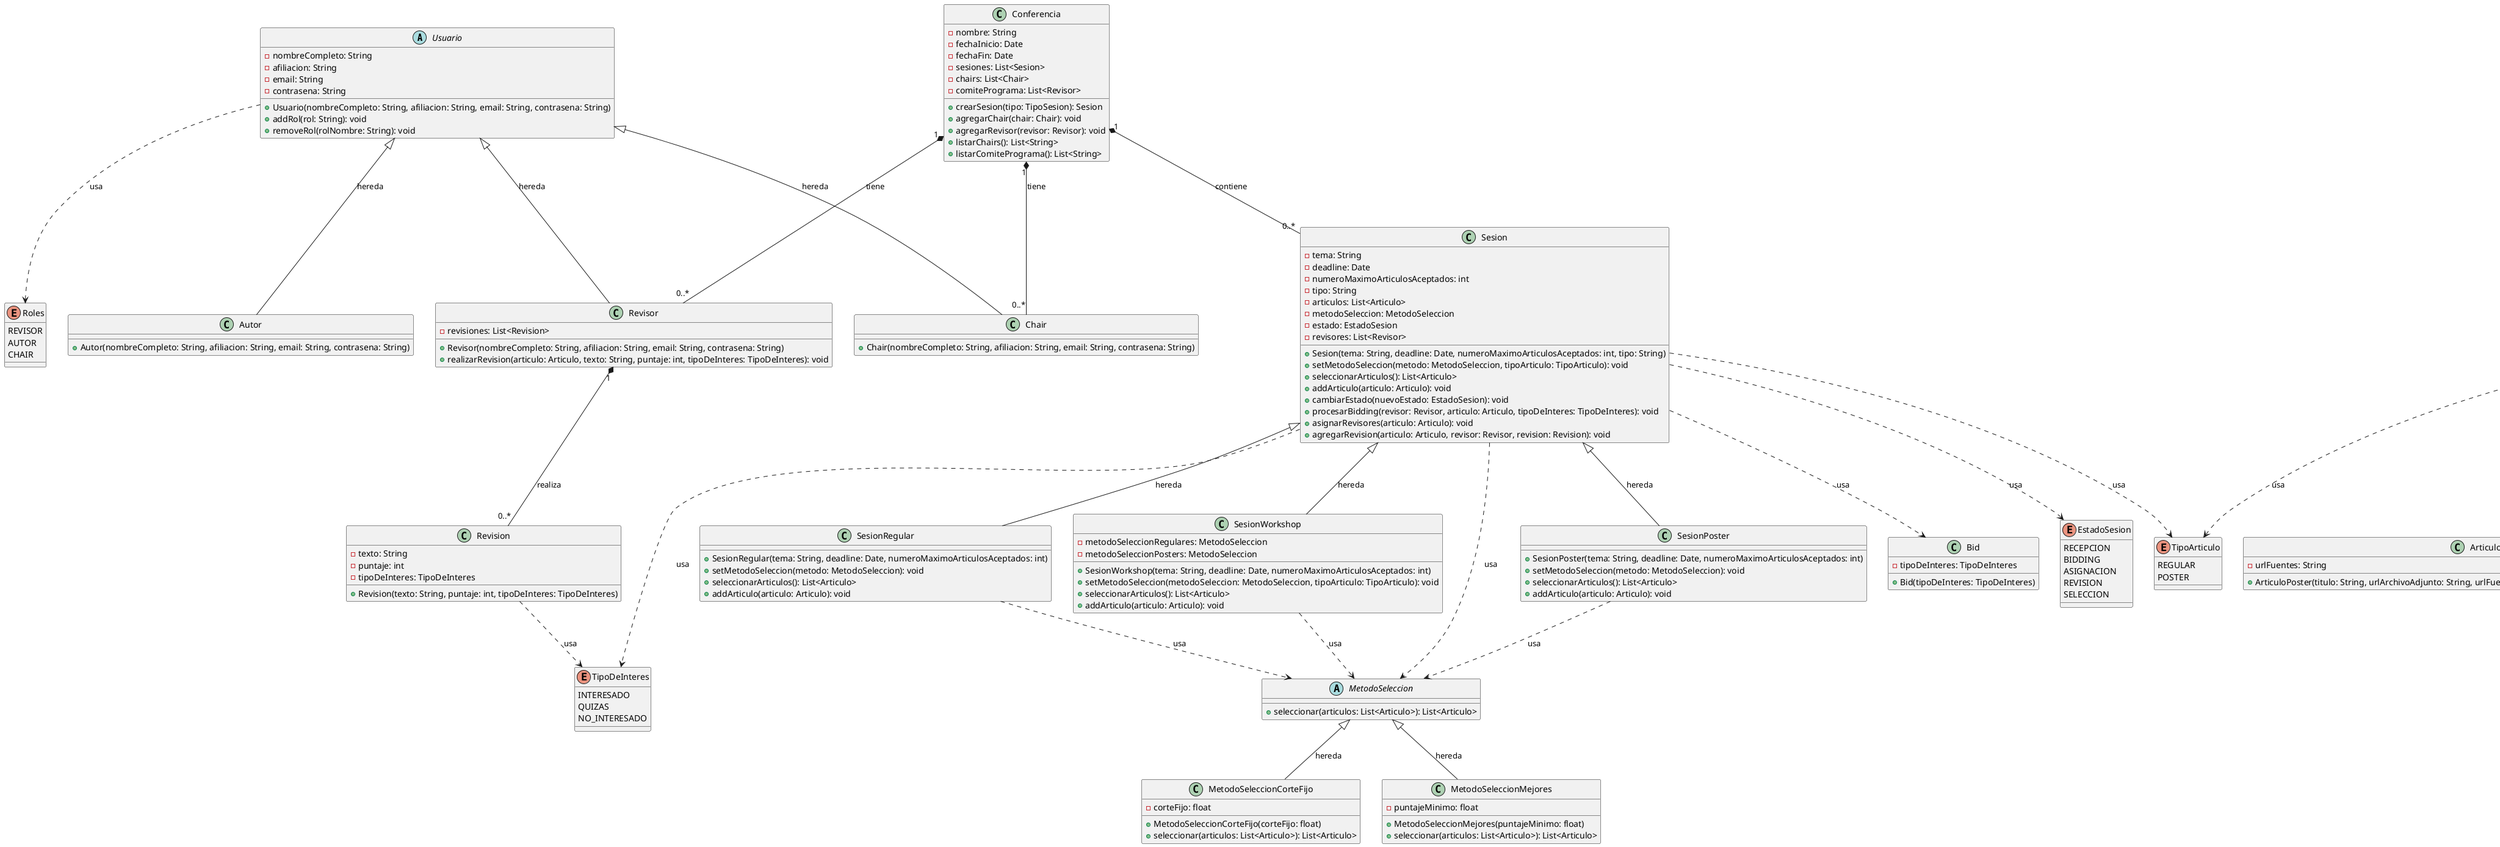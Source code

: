 @startuml ComfyChair

abstract class Usuario {
    - nombreCompleto: String
    - afiliacion: String
    - email: String
    - contrasena: String
    + Usuario(nombreCompleto: String, afiliacion: String, email: String, contrasena: String)
    + addRol(rol: String): void
    + removeRol(rolNombre: String): void
}

class Autor {
    + Autor(nombreCompleto: String, afiliacion: String, email: String, contrasena: String)
}

class Chair {
    + Chair(nombreCompleto: String, afiliacion: String, email: String, contrasena: String)
}

class Revisor {
    - revisiones: List<Revision>
    + Revisor(nombreCompleto: String, afiliacion: String, email: String, contrasena: String)
    + realizarRevision(articulo: Articulo, texto: String, puntaje: int, tipoDeInteres: TipoDeInteres): void
}

class Revision {
    - texto: String
    - puntaje: int
    - tipoDeInteres: TipoDeInteres
    + Revision(texto: String, puntaje: int, tipoDeInteres: TipoDeInteres)
}

enum Roles {
    REVISOR
    AUTOR
    CHAIR
}

enum TipoDeInteres {
    INTERESADO
    QUIZAS
    NO_INTERESADO
}

Usuario <|-- Autor : hereda
Usuario <|-- Chair : hereda
Usuario <|-- Revisor : hereda

Revisor "1" *-- "0..*" Revision : realiza

Usuario ..> Roles : usa
Revision ..> TipoDeInteres : usa

abstract class Articulo {
    - titulo: String
    - urlArchivoAdjunto: String
    - estado: EstadoArticulo
    - cantidadRevisores: int
    - tipo: TipoArticulo
    - observers: List<Observer>
    - autores: List<Autor>
    - revisiones: List<Revision>
    - bids: Map<Revisor, Bid>
    - revisores: List<Revisor>
    - autorEncargado: Autor
    + Articulo(titulo: String, urlArchivoAdjunto: String, tipo: TipoArticulo, autores: List<Autor>, autorEncargado: Autor)
    + addObserver(observer: Observer): void
    + notifyObservers(): void
    + addAutor(autor: Autor): void
    + setAutorEncargado(autor: Autor): void
    + addBid(revisor: Revisor, bid: Bid): void
    + addRevision(revision: Revision): void
    + calculatePuntaje(): void
}

class ArticuloPoster {
    - urlFuentes: String
    + ArticuloPoster(titulo: String, urlArchivoAdjunto: String, urlFuentes: String, autores: List<Autor>, autorEncargado: Autor)
}

class ArticuloRegular {
    - abstract: String
    + ArticuloRegular(titulo: String, urlArchivoAdjunto: String, abstract: String, autores: List<Autor>, autorEncargado: Autor, revisiones: List<Revision>)
}

enum EstadoArticulo {
    RECEPCION
    BIDDING
    ASIGNACION
    REVISION
    SELECCION
    ACEPTADO
    RECHAZADO
}

enum TipoArticulo {
    REGULAR
    POSTER
}

Articulo <|-- ArticuloPoster : hereda
Articulo <|-- ArticuloRegular : hereda

Articulo ..> EstadoArticulo : usa
Articulo ..> TipoArticulo : usa

class Sesion {
    - tema: String
    - deadline: Date
    - numeroMaximoArticulosAceptados: int
    - tipo: String
    - articulos: List<Articulo>
    - metodoSeleccion: MetodoSeleccion
    - estado: EstadoSesion
    - revisores: List<Revisor>
    + Sesion(tema: String, deadline: Date, numeroMaximoArticulosAceptados: int, tipo: String)
    + setMetodoSeleccion(metodo: MetodoSeleccion, tipoArticulo: TipoArticulo): void
    + seleccionarArticulos(): List<Articulo>
    + addArticulo(articulo: Articulo): void
    + cambiarEstado(nuevoEstado: EstadoSesion): void
    + procesarBidding(revisor: Revisor, articulo: Articulo, tipoDeInteres: TipoDeInteres): void
    + asignarRevisores(articulo: Articulo): void
    + agregarRevision(articulo: Articulo, revisor: Revisor, revision: Revision): void
}

class SesionPoster {
    + SesionPoster(tema: String, deadline: Date, numeroMaximoArticulosAceptados: int)
    + setMetodoSeleccion(metodo: MetodoSeleccion): void
    + seleccionarArticulos(): List<Articulo>
    + addArticulo(articulo: Articulo): void
}

class SesionRegular {
    + SesionRegular(tema: String, deadline: Date, numeroMaximoArticulosAceptados: int)
    + setMetodoSeleccion(metodo: MetodoSeleccion): void
    + seleccionarArticulos(): List<Articulo>
    + addArticulo(articulo: Articulo): void
}

class SesionWorkshop {
    - metodoSeleccionRegulares: MetodoSeleccion
    - metodoSeleccionPosters: MetodoSeleccion
    + SesionWorkshop(tema: String, deadline: Date, numeroMaximoArticulosAceptados: int)
    + setMetodoSeleccion(metodoSeleccion: MetodoSeleccion, tipoArticulo: TipoArticulo): void
    + seleccionarArticulos(): List<Articulo>
    + addArticulo(articulo: Articulo): void
}

class Bid {
    - tipoDeInteres: TipoDeInteres
    + Bid(tipoDeInteres: TipoDeInteres)
}

enum EstadoSesion {
    RECEPCION
    BIDDING
    ASIGNACION
    REVISION
    SELECCION
}

Sesion <|-- SesionPoster : hereda
Sesion <|-- SesionRegular : hereda
Sesion <|-- SesionWorkshop : hereda

Sesion ..> Bid : usa
Sesion ..> EstadoSesion : usa
Sesion ..> TipoArticulo : usa
Sesion ..> TipoDeInteres : usa

abstract class MetodoSeleccion {
    + seleccionar(articulos: List<Articulo>): List<Articulo>
}

class MetodoSeleccionCorteFijo {
    - corteFijo: float
    + MetodoSeleccionCorteFijo(corteFijo: float)
    + seleccionar(articulos: List<Articulo>): List<Articulo>
}

class MetodoSeleccionMejores {
    - puntajeMinimo: float
    + MetodoSeleccionMejores(puntajeMinimo: float)
    + seleccionar(articulos: List<Articulo>): List<Articulo>
}

MetodoSeleccion <|-- MetodoSeleccionCorteFijo : hereda
MetodoSeleccion <|-- MetodoSeleccionMejores : hereda

Sesion ..> MetodoSeleccion : usa
SesionPoster ..> MetodoSeleccion : usa
SesionRegular ..> MetodoSeleccion : usa
SesionWorkshop ..> MetodoSeleccion : usa

class Conferencia {
    - nombre: String
    - fechaInicio: Date
    - fechaFin: Date
    - sesiones: List<Sesion>
    - chairs: List<Chair>
    - comitePrograma: List<Revisor>
    + crearSesion(tipo: TipoSesion): Sesion
    + agregarChair(chair: Chair): void
    + agregarRevisor(revisor: Revisor): void
    + listarChairs(): List<String>
    + listarComitePrograma(): List<String>
}

Conferencia "1" *-- "0..*" Sesion : contiene
Conferencia "1" *-- "0..*" Chair : tiene
Conferencia "1" *-- "0..*" Revisor : tiene

@enduml
